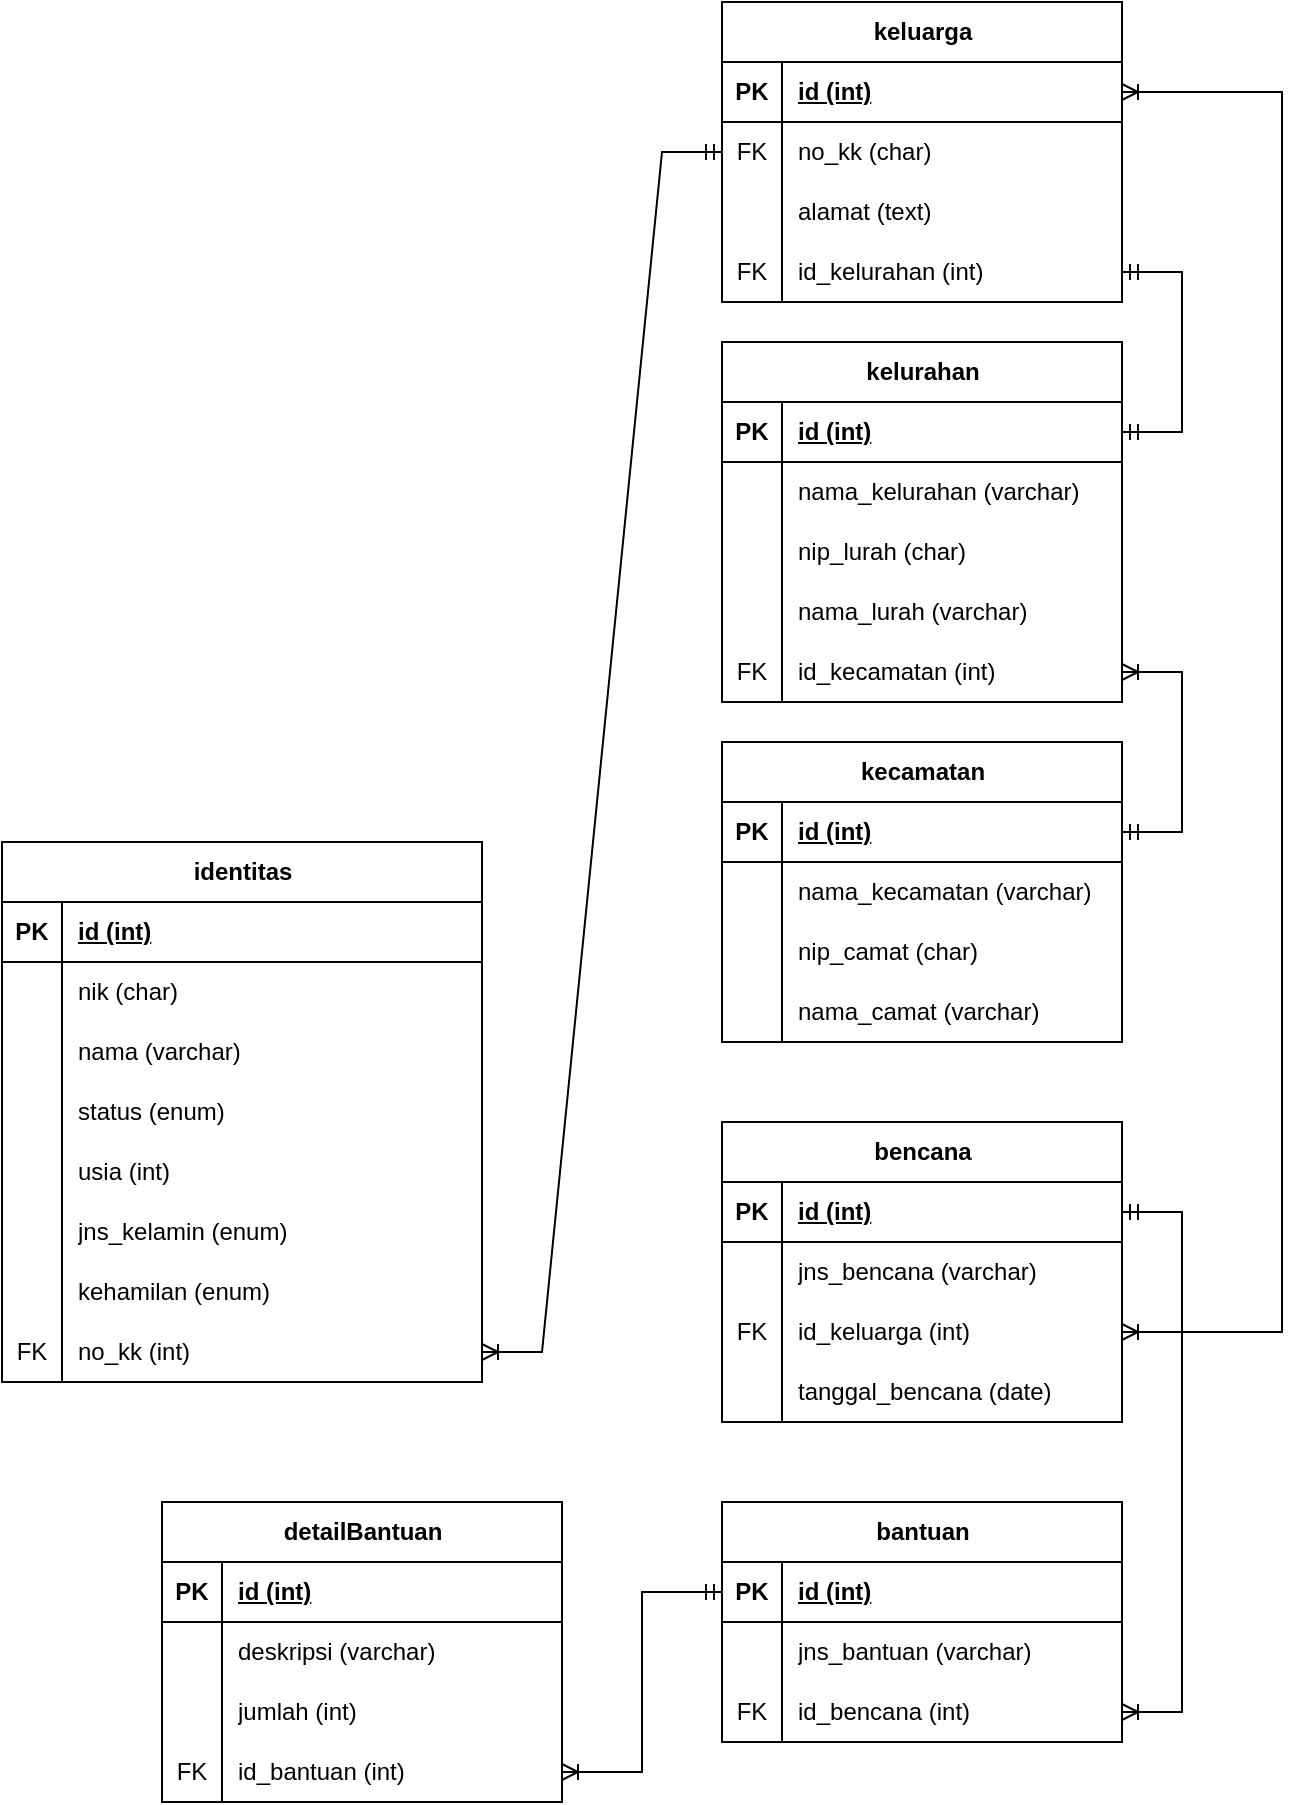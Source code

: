 <mxfile version="23.1.5" type="device">
  <diagram name="Page-1" id="0JX7jvQjMmCr-EEUjxyT">
    <mxGraphModel dx="1362" dy="605" grid="1" gridSize="10" guides="1" tooltips="1" connect="1" arrows="1" fold="1" page="1" pageScale="1" pageWidth="827" pageHeight="1169" math="0" shadow="0">
      <root>
        <mxCell id="0" />
        <mxCell id="1" parent="0" />
        <mxCell id="TNvGXSv6NNa721LzlKSS-1" value="identitas" style="shape=table;startSize=30;container=1;collapsible=1;childLayout=tableLayout;fixedRows=1;rowLines=0;fontStyle=1;align=center;resizeLast=1;html=1;" parent="1" vertex="1">
          <mxGeometry x="-90" y="600" width="240" height="270" as="geometry">
            <mxRectangle x="-170" y="280" width="70" height="30" as="alternateBounds" />
          </mxGeometry>
        </mxCell>
        <mxCell id="TNvGXSv6NNa721LzlKSS-2" value="" style="shape=tableRow;horizontal=0;startSize=0;swimlaneHead=0;swimlaneBody=0;fillColor=none;collapsible=0;dropTarget=0;points=[[0,0.5],[1,0.5]];portConstraint=eastwest;top=0;left=0;right=0;bottom=1;" parent="TNvGXSv6NNa721LzlKSS-1" vertex="1">
          <mxGeometry y="30" width="240" height="30" as="geometry" />
        </mxCell>
        <mxCell id="TNvGXSv6NNa721LzlKSS-3" value="PK" style="shape=partialRectangle;connectable=0;fillColor=none;top=0;left=0;bottom=0;right=0;fontStyle=1;overflow=hidden;whiteSpace=wrap;html=1;" parent="TNvGXSv6NNa721LzlKSS-2" vertex="1">
          <mxGeometry width="30" height="30" as="geometry">
            <mxRectangle width="30" height="30" as="alternateBounds" />
          </mxGeometry>
        </mxCell>
        <mxCell id="TNvGXSv6NNa721LzlKSS-4" value="id (int)" style="shape=partialRectangle;connectable=0;fillColor=none;top=0;left=0;bottom=0;right=0;align=left;spacingLeft=6;fontStyle=5;overflow=hidden;whiteSpace=wrap;html=1;" parent="TNvGXSv6NNa721LzlKSS-2" vertex="1">
          <mxGeometry x="30" width="210" height="30" as="geometry">
            <mxRectangle width="210" height="30" as="alternateBounds" />
          </mxGeometry>
        </mxCell>
        <mxCell id="TNvGXSv6NNa721LzlKSS-5" value="" style="shape=tableRow;horizontal=0;startSize=0;swimlaneHead=0;swimlaneBody=0;fillColor=none;collapsible=0;dropTarget=0;points=[[0,0.5],[1,0.5]];portConstraint=eastwest;top=0;left=0;right=0;bottom=0;" parent="TNvGXSv6NNa721LzlKSS-1" vertex="1">
          <mxGeometry y="60" width="240" height="30" as="geometry" />
        </mxCell>
        <mxCell id="TNvGXSv6NNa721LzlKSS-6" value="" style="shape=partialRectangle;connectable=0;fillColor=none;top=0;left=0;bottom=0;right=0;editable=1;overflow=hidden;whiteSpace=wrap;html=1;" parent="TNvGXSv6NNa721LzlKSS-5" vertex="1">
          <mxGeometry width="30" height="30" as="geometry">
            <mxRectangle width="30" height="30" as="alternateBounds" />
          </mxGeometry>
        </mxCell>
        <mxCell id="TNvGXSv6NNa721LzlKSS-7" value="nik (char)" style="shape=partialRectangle;connectable=0;fillColor=none;top=0;left=0;bottom=0;right=0;align=left;spacingLeft=6;overflow=hidden;whiteSpace=wrap;html=1;" parent="TNvGXSv6NNa721LzlKSS-5" vertex="1">
          <mxGeometry x="30" width="210" height="30" as="geometry">
            <mxRectangle width="210" height="30" as="alternateBounds" />
          </mxGeometry>
        </mxCell>
        <mxCell id="9KtTSH5y7Sm4Y-5gmWEe-1" value="" style="shape=tableRow;horizontal=0;startSize=0;swimlaneHead=0;swimlaneBody=0;fillColor=none;collapsible=0;dropTarget=0;points=[[0,0.5],[1,0.5]];portConstraint=eastwest;top=0;left=0;right=0;bottom=0;" parent="TNvGXSv6NNa721LzlKSS-1" vertex="1">
          <mxGeometry y="90" width="240" height="30" as="geometry" />
        </mxCell>
        <mxCell id="9KtTSH5y7Sm4Y-5gmWEe-2" value="" style="shape=partialRectangle;connectable=0;fillColor=none;top=0;left=0;bottom=0;right=0;editable=1;overflow=hidden;whiteSpace=wrap;html=1;" parent="9KtTSH5y7Sm4Y-5gmWEe-1" vertex="1">
          <mxGeometry width="30" height="30" as="geometry">
            <mxRectangle width="30" height="30" as="alternateBounds" />
          </mxGeometry>
        </mxCell>
        <mxCell id="9KtTSH5y7Sm4Y-5gmWEe-3" value="nama (varchar)" style="shape=partialRectangle;connectable=0;fillColor=none;top=0;left=0;bottom=0;right=0;align=left;spacingLeft=6;overflow=hidden;whiteSpace=wrap;html=1;" parent="9KtTSH5y7Sm4Y-5gmWEe-1" vertex="1">
          <mxGeometry x="30" width="210" height="30" as="geometry">
            <mxRectangle width="210" height="30" as="alternateBounds" />
          </mxGeometry>
        </mxCell>
        <mxCell id="TNvGXSv6NNa721LzlKSS-8" value="" style="shape=tableRow;horizontal=0;startSize=0;swimlaneHead=0;swimlaneBody=0;fillColor=none;collapsible=0;dropTarget=0;points=[[0,0.5],[1,0.5]];portConstraint=eastwest;top=0;left=0;right=0;bottom=0;" parent="TNvGXSv6NNa721LzlKSS-1" vertex="1">
          <mxGeometry y="120" width="240" height="30" as="geometry" />
        </mxCell>
        <mxCell id="TNvGXSv6NNa721LzlKSS-9" value="" style="shape=partialRectangle;connectable=0;fillColor=none;top=0;left=0;bottom=0;right=0;editable=1;overflow=hidden;whiteSpace=wrap;html=1;" parent="TNvGXSv6NNa721LzlKSS-8" vertex="1">
          <mxGeometry width="30" height="30" as="geometry">
            <mxRectangle width="30" height="30" as="alternateBounds" />
          </mxGeometry>
        </mxCell>
        <mxCell id="TNvGXSv6NNa721LzlKSS-10" value="status (enum)" style="shape=partialRectangle;connectable=0;fillColor=none;top=0;left=0;bottom=0;right=0;align=left;spacingLeft=6;overflow=hidden;whiteSpace=wrap;html=1;" parent="TNvGXSv6NNa721LzlKSS-8" vertex="1">
          <mxGeometry x="30" width="210" height="30" as="geometry">
            <mxRectangle width="210" height="30" as="alternateBounds" />
          </mxGeometry>
        </mxCell>
        <mxCell id="TNvGXSv6NNa721LzlKSS-11" value="" style="shape=tableRow;horizontal=0;startSize=0;swimlaneHead=0;swimlaneBody=0;fillColor=none;collapsible=0;dropTarget=0;points=[[0,0.5],[1,0.5]];portConstraint=eastwest;top=0;left=0;right=0;bottom=0;" parent="TNvGXSv6NNa721LzlKSS-1" vertex="1">
          <mxGeometry y="150" width="240" height="30" as="geometry" />
        </mxCell>
        <mxCell id="TNvGXSv6NNa721LzlKSS-12" value="" style="shape=partialRectangle;connectable=0;fillColor=none;top=0;left=0;bottom=0;right=0;editable=1;overflow=hidden;whiteSpace=wrap;html=1;" parent="TNvGXSv6NNa721LzlKSS-11" vertex="1">
          <mxGeometry width="30" height="30" as="geometry">
            <mxRectangle width="30" height="30" as="alternateBounds" />
          </mxGeometry>
        </mxCell>
        <mxCell id="TNvGXSv6NNa721LzlKSS-13" value="usia (int)" style="shape=partialRectangle;connectable=0;fillColor=none;top=0;left=0;bottom=0;right=0;align=left;spacingLeft=6;overflow=hidden;whiteSpace=wrap;html=1;" parent="TNvGXSv6NNa721LzlKSS-11" vertex="1">
          <mxGeometry x="30" width="210" height="30" as="geometry">
            <mxRectangle width="210" height="30" as="alternateBounds" />
          </mxGeometry>
        </mxCell>
        <mxCell id="TNvGXSv6NNa721LzlKSS-18" value="" style="shape=tableRow;horizontal=0;startSize=0;swimlaneHead=0;swimlaneBody=0;fillColor=none;collapsible=0;dropTarget=0;points=[[0,0.5],[1,0.5]];portConstraint=eastwest;top=0;left=0;right=0;bottom=0;" parent="TNvGXSv6NNa721LzlKSS-1" vertex="1">
          <mxGeometry y="180" width="240" height="30" as="geometry" />
        </mxCell>
        <mxCell id="TNvGXSv6NNa721LzlKSS-19" value="" style="shape=partialRectangle;connectable=0;fillColor=none;top=0;left=0;bottom=0;right=0;editable=1;overflow=hidden;whiteSpace=wrap;html=1;" parent="TNvGXSv6NNa721LzlKSS-18" vertex="1">
          <mxGeometry width="30" height="30" as="geometry">
            <mxRectangle width="30" height="30" as="alternateBounds" />
          </mxGeometry>
        </mxCell>
        <mxCell id="TNvGXSv6NNa721LzlKSS-20" value="jns_kelamin (enum)" style="shape=partialRectangle;connectable=0;fillColor=none;top=0;left=0;bottom=0;right=0;align=left;spacingLeft=6;overflow=hidden;whiteSpace=wrap;html=1;" parent="TNvGXSv6NNa721LzlKSS-18" vertex="1">
          <mxGeometry x="30" width="210" height="30" as="geometry">
            <mxRectangle width="210" height="30" as="alternateBounds" />
          </mxGeometry>
        </mxCell>
        <mxCell id="TNvGXSv6NNa721LzlKSS-15" value="" style="shape=tableRow;horizontal=0;startSize=0;swimlaneHead=0;swimlaneBody=0;fillColor=none;collapsible=0;dropTarget=0;points=[[0,0.5],[1,0.5]];portConstraint=eastwest;top=0;left=0;right=0;bottom=0;" parent="TNvGXSv6NNa721LzlKSS-1" vertex="1">
          <mxGeometry y="210" width="240" height="30" as="geometry" />
        </mxCell>
        <mxCell id="TNvGXSv6NNa721LzlKSS-16" value="" style="shape=partialRectangle;connectable=0;fillColor=none;top=0;left=0;bottom=0;right=0;editable=1;overflow=hidden;whiteSpace=wrap;html=1;" parent="TNvGXSv6NNa721LzlKSS-15" vertex="1">
          <mxGeometry width="30" height="30" as="geometry">
            <mxRectangle width="30" height="30" as="alternateBounds" />
          </mxGeometry>
        </mxCell>
        <mxCell id="TNvGXSv6NNa721LzlKSS-17" value="kehamilan (enum)" style="shape=partialRectangle;connectable=0;fillColor=none;top=0;left=0;bottom=0;right=0;align=left;spacingLeft=6;overflow=hidden;whiteSpace=wrap;html=1;" parent="TNvGXSv6NNa721LzlKSS-15" vertex="1">
          <mxGeometry x="30" width="210" height="30" as="geometry">
            <mxRectangle width="210" height="30" as="alternateBounds" />
          </mxGeometry>
        </mxCell>
        <mxCell id="TNvGXSv6NNa721LzlKSS-63" value="" style="shape=tableRow;horizontal=0;startSize=0;swimlaneHead=0;swimlaneBody=0;fillColor=none;collapsible=0;dropTarget=0;points=[[0,0.5],[1,0.5]];portConstraint=eastwest;top=0;left=0;right=0;bottom=0;" parent="TNvGXSv6NNa721LzlKSS-1" vertex="1">
          <mxGeometry y="240" width="240" height="30" as="geometry" />
        </mxCell>
        <mxCell id="TNvGXSv6NNa721LzlKSS-64" value="FK" style="shape=partialRectangle;connectable=0;fillColor=none;top=0;left=0;bottom=0;right=0;editable=1;overflow=hidden;whiteSpace=wrap;html=1;" parent="TNvGXSv6NNa721LzlKSS-63" vertex="1">
          <mxGeometry width="30" height="30" as="geometry">
            <mxRectangle width="30" height="30" as="alternateBounds" />
          </mxGeometry>
        </mxCell>
        <mxCell id="TNvGXSv6NNa721LzlKSS-65" value="no_kk (int)" style="shape=partialRectangle;connectable=0;fillColor=none;top=0;left=0;bottom=0;right=0;align=left;spacingLeft=6;overflow=hidden;whiteSpace=wrap;html=1;" parent="TNvGXSv6NNa721LzlKSS-63" vertex="1">
          <mxGeometry x="30" width="210" height="30" as="geometry">
            <mxRectangle width="210" height="30" as="alternateBounds" />
          </mxGeometry>
        </mxCell>
        <mxCell id="TNvGXSv6NNa721LzlKSS-72" value="kelurahan" style="shape=table;startSize=30;container=1;collapsible=1;childLayout=tableLayout;fixedRows=1;rowLines=0;fontStyle=1;align=center;resizeLast=1;html=1;" parent="1" vertex="1">
          <mxGeometry x="270" y="350" width="200" height="180" as="geometry">
            <mxRectangle x="140" y="100" width="70" height="30" as="alternateBounds" />
          </mxGeometry>
        </mxCell>
        <mxCell id="TNvGXSv6NNa721LzlKSS-73" value="" style="shape=tableRow;horizontal=0;startSize=0;swimlaneHead=0;swimlaneBody=0;fillColor=none;collapsible=0;dropTarget=0;points=[[0,0.5],[1,0.5]];portConstraint=eastwest;top=0;left=0;right=0;bottom=1;" parent="TNvGXSv6NNa721LzlKSS-72" vertex="1">
          <mxGeometry y="30" width="200" height="30" as="geometry" />
        </mxCell>
        <mxCell id="TNvGXSv6NNa721LzlKSS-74" value="PK" style="shape=partialRectangle;connectable=0;fillColor=none;top=0;left=0;bottom=0;right=0;fontStyle=1;overflow=hidden;whiteSpace=wrap;html=1;" parent="TNvGXSv6NNa721LzlKSS-73" vertex="1">
          <mxGeometry width="30" height="30" as="geometry">
            <mxRectangle width="30" height="30" as="alternateBounds" />
          </mxGeometry>
        </mxCell>
        <mxCell id="TNvGXSv6NNa721LzlKSS-75" value="id&amp;nbsp;(int)" style="shape=partialRectangle;connectable=0;fillColor=none;top=0;left=0;bottom=0;right=0;align=left;spacingLeft=6;fontStyle=5;overflow=hidden;whiteSpace=wrap;html=1;" parent="TNvGXSv6NNa721LzlKSS-73" vertex="1">
          <mxGeometry x="30" width="170" height="30" as="geometry">
            <mxRectangle width="170" height="30" as="alternateBounds" />
          </mxGeometry>
        </mxCell>
        <mxCell id="TNvGXSv6NNa721LzlKSS-76" value="" style="shape=tableRow;horizontal=0;startSize=0;swimlaneHead=0;swimlaneBody=0;fillColor=none;collapsible=0;dropTarget=0;points=[[0,0.5],[1,0.5]];portConstraint=eastwest;top=0;left=0;right=0;bottom=0;" parent="TNvGXSv6NNa721LzlKSS-72" vertex="1">
          <mxGeometry y="60" width="200" height="30" as="geometry" />
        </mxCell>
        <mxCell id="TNvGXSv6NNa721LzlKSS-77" value="" style="shape=partialRectangle;connectable=0;fillColor=none;top=0;left=0;bottom=0;right=0;editable=1;overflow=hidden;whiteSpace=wrap;html=1;" parent="TNvGXSv6NNa721LzlKSS-76" vertex="1">
          <mxGeometry width="30" height="30" as="geometry">
            <mxRectangle width="30" height="30" as="alternateBounds" />
          </mxGeometry>
        </mxCell>
        <mxCell id="TNvGXSv6NNa721LzlKSS-78" value="nama_kelurahan (varchar)" style="shape=partialRectangle;connectable=0;fillColor=none;top=0;left=0;bottom=0;right=0;align=left;spacingLeft=6;overflow=hidden;whiteSpace=wrap;html=1;" parent="TNvGXSv6NNa721LzlKSS-76" vertex="1">
          <mxGeometry x="30" width="170" height="30" as="geometry">
            <mxRectangle width="170" height="30" as="alternateBounds" />
          </mxGeometry>
        </mxCell>
        <mxCell id="TNvGXSv6NNa721LzlKSS-79" value="" style="shape=tableRow;horizontal=0;startSize=0;swimlaneHead=0;swimlaneBody=0;fillColor=none;collapsible=0;dropTarget=0;points=[[0,0.5],[1,0.5]];portConstraint=eastwest;top=0;left=0;right=0;bottom=0;" parent="TNvGXSv6NNa721LzlKSS-72" vertex="1">
          <mxGeometry y="90" width="200" height="30" as="geometry" />
        </mxCell>
        <mxCell id="TNvGXSv6NNa721LzlKSS-80" value="" style="shape=partialRectangle;connectable=0;fillColor=none;top=0;left=0;bottom=0;right=0;editable=1;overflow=hidden;whiteSpace=wrap;html=1;" parent="TNvGXSv6NNa721LzlKSS-79" vertex="1">
          <mxGeometry width="30" height="30" as="geometry">
            <mxRectangle width="30" height="30" as="alternateBounds" />
          </mxGeometry>
        </mxCell>
        <mxCell id="TNvGXSv6NNa721LzlKSS-81" value="nip_lurah (char)" style="shape=partialRectangle;connectable=0;fillColor=none;top=0;left=0;bottom=0;right=0;align=left;spacingLeft=6;overflow=hidden;whiteSpace=wrap;html=1;" parent="TNvGXSv6NNa721LzlKSS-79" vertex="1">
          <mxGeometry x="30" width="170" height="30" as="geometry">
            <mxRectangle width="170" height="30" as="alternateBounds" />
          </mxGeometry>
        </mxCell>
        <mxCell id="TNvGXSv6NNa721LzlKSS-92" value="" style="shape=tableRow;horizontal=0;startSize=0;swimlaneHead=0;swimlaneBody=0;fillColor=none;collapsible=0;dropTarget=0;points=[[0,0.5],[1,0.5]];portConstraint=eastwest;top=0;left=0;right=0;bottom=0;" parent="TNvGXSv6NNa721LzlKSS-72" vertex="1">
          <mxGeometry y="120" width="200" height="30" as="geometry" />
        </mxCell>
        <mxCell id="TNvGXSv6NNa721LzlKSS-93" value="" style="shape=partialRectangle;connectable=0;fillColor=none;top=0;left=0;bottom=0;right=0;editable=1;overflow=hidden;whiteSpace=wrap;html=1;" parent="TNvGXSv6NNa721LzlKSS-92" vertex="1">
          <mxGeometry width="30" height="30" as="geometry">
            <mxRectangle width="30" height="30" as="alternateBounds" />
          </mxGeometry>
        </mxCell>
        <mxCell id="TNvGXSv6NNa721LzlKSS-94" value="nama_lurah&amp;nbsp;(varchar)" style="shape=partialRectangle;connectable=0;fillColor=none;top=0;left=0;bottom=0;right=0;align=left;spacingLeft=6;overflow=hidden;whiteSpace=wrap;html=1;" parent="TNvGXSv6NNa721LzlKSS-92" vertex="1">
          <mxGeometry x="30" width="170" height="30" as="geometry">
            <mxRectangle width="170" height="30" as="alternateBounds" />
          </mxGeometry>
        </mxCell>
        <mxCell id="TNvGXSv6NNa721LzlKSS-142" value="" style="shape=tableRow;horizontal=0;startSize=0;swimlaneHead=0;swimlaneBody=0;fillColor=none;collapsible=0;dropTarget=0;points=[[0,0.5],[1,0.5]];portConstraint=eastwest;top=0;left=0;right=0;bottom=0;" parent="TNvGXSv6NNa721LzlKSS-72" vertex="1">
          <mxGeometry y="150" width="200" height="30" as="geometry" />
        </mxCell>
        <mxCell id="TNvGXSv6NNa721LzlKSS-143" value="FK" style="shape=partialRectangle;connectable=0;fillColor=none;top=0;left=0;bottom=0;right=0;editable=1;overflow=hidden;whiteSpace=wrap;html=1;" parent="TNvGXSv6NNa721LzlKSS-142" vertex="1">
          <mxGeometry width="30" height="30" as="geometry">
            <mxRectangle width="30" height="30" as="alternateBounds" />
          </mxGeometry>
        </mxCell>
        <mxCell id="TNvGXSv6NNa721LzlKSS-144" value="id_kecamatan&amp;nbsp;(int)" style="shape=partialRectangle;connectable=0;fillColor=none;top=0;left=0;bottom=0;right=0;align=left;spacingLeft=6;overflow=hidden;whiteSpace=wrap;html=1;" parent="TNvGXSv6NNa721LzlKSS-142" vertex="1">
          <mxGeometry x="30" width="170" height="30" as="geometry">
            <mxRectangle width="170" height="30" as="alternateBounds" />
          </mxGeometry>
        </mxCell>
        <mxCell id="TNvGXSv6NNa721LzlKSS-96" value="kecamatan" style="shape=table;startSize=30;container=1;collapsible=1;childLayout=tableLayout;fixedRows=1;rowLines=0;fontStyle=1;align=center;resizeLast=1;html=1;" parent="1" vertex="1">
          <mxGeometry x="270" y="550" width="200" height="150" as="geometry">
            <mxRectangle x="140" y="100" width="70" height="30" as="alternateBounds" />
          </mxGeometry>
        </mxCell>
        <mxCell id="TNvGXSv6NNa721LzlKSS-97" value="" style="shape=tableRow;horizontal=0;startSize=0;swimlaneHead=0;swimlaneBody=0;fillColor=none;collapsible=0;dropTarget=0;points=[[0,0.5],[1,0.5]];portConstraint=eastwest;top=0;left=0;right=0;bottom=1;" parent="TNvGXSv6NNa721LzlKSS-96" vertex="1">
          <mxGeometry y="30" width="200" height="30" as="geometry" />
        </mxCell>
        <mxCell id="TNvGXSv6NNa721LzlKSS-98" value="PK" style="shape=partialRectangle;connectable=0;fillColor=none;top=0;left=0;bottom=0;right=0;fontStyle=1;overflow=hidden;whiteSpace=wrap;html=1;" parent="TNvGXSv6NNa721LzlKSS-97" vertex="1">
          <mxGeometry width="30" height="30" as="geometry">
            <mxRectangle width="30" height="30" as="alternateBounds" />
          </mxGeometry>
        </mxCell>
        <mxCell id="TNvGXSv6NNa721LzlKSS-99" value="id&amp;nbsp;(int)" style="shape=partialRectangle;connectable=0;fillColor=none;top=0;left=0;bottom=0;right=0;align=left;spacingLeft=6;fontStyle=5;overflow=hidden;whiteSpace=wrap;html=1;" parent="TNvGXSv6NNa721LzlKSS-97" vertex="1">
          <mxGeometry x="30" width="170" height="30" as="geometry">
            <mxRectangle width="170" height="30" as="alternateBounds" />
          </mxGeometry>
        </mxCell>
        <mxCell id="TNvGXSv6NNa721LzlKSS-100" value="" style="shape=tableRow;horizontal=0;startSize=0;swimlaneHead=0;swimlaneBody=0;fillColor=none;collapsible=0;dropTarget=0;points=[[0,0.5],[1,0.5]];portConstraint=eastwest;top=0;left=0;right=0;bottom=0;" parent="TNvGXSv6NNa721LzlKSS-96" vertex="1">
          <mxGeometry y="60" width="200" height="30" as="geometry" />
        </mxCell>
        <mxCell id="TNvGXSv6NNa721LzlKSS-101" value="" style="shape=partialRectangle;connectable=0;fillColor=none;top=0;left=0;bottom=0;right=0;editable=1;overflow=hidden;whiteSpace=wrap;html=1;" parent="TNvGXSv6NNa721LzlKSS-100" vertex="1">
          <mxGeometry width="30" height="30" as="geometry">
            <mxRectangle width="30" height="30" as="alternateBounds" />
          </mxGeometry>
        </mxCell>
        <mxCell id="TNvGXSv6NNa721LzlKSS-102" value="nama_kecamatan&amp;nbsp;(varchar)" style="shape=partialRectangle;connectable=0;fillColor=none;top=0;left=0;bottom=0;right=0;align=left;spacingLeft=6;overflow=hidden;whiteSpace=wrap;html=1;" parent="TNvGXSv6NNa721LzlKSS-100" vertex="1">
          <mxGeometry x="30" width="170" height="30" as="geometry">
            <mxRectangle width="170" height="30" as="alternateBounds" />
          </mxGeometry>
        </mxCell>
        <mxCell id="TNvGXSv6NNa721LzlKSS-103" value="" style="shape=tableRow;horizontal=0;startSize=0;swimlaneHead=0;swimlaneBody=0;fillColor=none;collapsible=0;dropTarget=0;points=[[0,0.5],[1,0.5]];portConstraint=eastwest;top=0;left=0;right=0;bottom=0;" parent="TNvGXSv6NNa721LzlKSS-96" vertex="1">
          <mxGeometry y="90" width="200" height="30" as="geometry" />
        </mxCell>
        <mxCell id="TNvGXSv6NNa721LzlKSS-104" value="" style="shape=partialRectangle;connectable=0;fillColor=none;top=0;left=0;bottom=0;right=0;editable=1;overflow=hidden;whiteSpace=wrap;html=1;" parent="TNvGXSv6NNa721LzlKSS-103" vertex="1">
          <mxGeometry width="30" height="30" as="geometry">
            <mxRectangle width="30" height="30" as="alternateBounds" />
          </mxGeometry>
        </mxCell>
        <mxCell id="TNvGXSv6NNa721LzlKSS-105" value="nip_camat&amp;nbsp;(char)" style="shape=partialRectangle;connectable=0;fillColor=none;top=0;left=0;bottom=0;right=0;align=left;spacingLeft=6;overflow=hidden;whiteSpace=wrap;html=1;" parent="TNvGXSv6NNa721LzlKSS-103" vertex="1">
          <mxGeometry x="30" width="170" height="30" as="geometry">
            <mxRectangle width="170" height="30" as="alternateBounds" />
          </mxGeometry>
        </mxCell>
        <mxCell id="TNvGXSv6NNa721LzlKSS-106" value="" style="shape=tableRow;horizontal=0;startSize=0;swimlaneHead=0;swimlaneBody=0;fillColor=none;collapsible=0;dropTarget=0;points=[[0,0.5],[1,0.5]];portConstraint=eastwest;top=0;left=0;right=0;bottom=0;" parent="TNvGXSv6NNa721LzlKSS-96" vertex="1">
          <mxGeometry y="120" width="200" height="30" as="geometry" />
        </mxCell>
        <mxCell id="TNvGXSv6NNa721LzlKSS-107" value="" style="shape=partialRectangle;connectable=0;fillColor=none;top=0;left=0;bottom=0;right=0;editable=1;overflow=hidden;whiteSpace=wrap;html=1;" parent="TNvGXSv6NNa721LzlKSS-106" vertex="1">
          <mxGeometry width="30" height="30" as="geometry">
            <mxRectangle width="30" height="30" as="alternateBounds" />
          </mxGeometry>
        </mxCell>
        <mxCell id="TNvGXSv6NNa721LzlKSS-108" value="nama_camat&amp;nbsp;(varchar)" style="shape=partialRectangle;connectable=0;fillColor=none;top=0;left=0;bottom=0;right=0;align=left;spacingLeft=6;overflow=hidden;whiteSpace=wrap;html=1;" parent="TNvGXSv6NNa721LzlKSS-106" vertex="1">
          <mxGeometry x="30" width="170" height="30" as="geometry">
            <mxRectangle width="170" height="30" as="alternateBounds" />
          </mxGeometry>
        </mxCell>
        <mxCell id="TNvGXSv6NNa721LzlKSS-109" value="bantuan" style="shape=table;startSize=30;container=1;collapsible=1;childLayout=tableLayout;fixedRows=1;rowLines=0;fontStyle=1;align=center;resizeLast=1;html=1;" parent="1" vertex="1">
          <mxGeometry x="270" y="930" width="200" height="120" as="geometry">
            <mxRectangle x="140" y="100" width="70" height="30" as="alternateBounds" />
          </mxGeometry>
        </mxCell>
        <mxCell id="TNvGXSv6NNa721LzlKSS-110" value="" style="shape=tableRow;horizontal=0;startSize=0;swimlaneHead=0;swimlaneBody=0;fillColor=none;collapsible=0;dropTarget=0;points=[[0,0.5],[1,0.5]];portConstraint=eastwest;top=0;left=0;right=0;bottom=1;" parent="TNvGXSv6NNa721LzlKSS-109" vertex="1">
          <mxGeometry y="30" width="200" height="30" as="geometry" />
        </mxCell>
        <mxCell id="TNvGXSv6NNa721LzlKSS-111" value="PK" style="shape=partialRectangle;connectable=0;fillColor=none;top=0;left=0;bottom=0;right=0;fontStyle=1;overflow=hidden;whiteSpace=wrap;html=1;" parent="TNvGXSv6NNa721LzlKSS-110" vertex="1">
          <mxGeometry width="30" height="30" as="geometry">
            <mxRectangle width="30" height="30" as="alternateBounds" />
          </mxGeometry>
        </mxCell>
        <mxCell id="TNvGXSv6NNa721LzlKSS-112" value="id&amp;nbsp;(int)" style="shape=partialRectangle;connectable=0;fillColor=none;top=0;left=0;bottom=0;right=0;align=left;spacingLeft=6;fontStyle=5;overflow=hidden;whiteSpace=wrap;html=1;" parent="TNvGXSv6NNa721LzlKSS-110" vertex="1">
          <mxGeometry x="30" width="170" height="30" as="geometry">
            <mxRectangle width="170" height="30" as="alternateBounds" />
          </mxGeometry>
        </mxCell>
        <mxCell id="TNvGXSv6NNa721LzlKSS-113" value="" style="shape=tableRow;horizontal=0;startSize=0;swimlaneHead=0;swimlaneBody=0;fillColor=none;collapsible=0;dropTarget=0;points=[[0,0.5],[1,0.5]];portConstraint=eastwest;top=0;left=0;right=0;bottom=0;" parent="TNvGXSv6NNa721LzlKSS-109" vertex="1">
          <mxGeometry y="60" width="200" height="30" as="geometry" />
        </mxCell>
        <mxCell id="TNvGXSv6NNa721LzlKSS-114" value="" style="shape=partialRectangle;connectable=0;fillColor=none;top=0;left=0;bottom=0;right=0;editable=1;overflow=hidden;whiteSpace=wrap;html=1;" parent="TNvGXSv6NNa721LzlKSS-113" vertex="1">
          <mxGeometry width="30" height="30" as="geometry">
            <mxRectangle width="30" height="30" as="alternateBounds" />
          </mxGeometry>
        </mxCell>
        <mxCell id="TNvGXSv6NNa721LzlKSS-115" value="jns_bantuan&amp;nbsp;(varchar)" style="shape=partialRectangle;connectable=0;fillColor=none;top=0;left=0;bottom=0;right=0;align=left;spacingLeft=6;overflow=hidden;whiteSpace=wrap;html=1;" parent="TNvGXSv6NNa721LzlKSS-113" vertex="1">
          <mxGeometry x="30" width="170" height="30" as="geometry">
            <mxRectangle width="170" height="30" as="alternateBounds" />
          </mxGeometry>
        </mxCell>
        <mxCell id="3ies4iJw6yxgmnnI7qEw-10" value="" style="shape=tableRow;horizontal=0;startSize=0;swimlaneHead=0;swimlaneBody=0;fillColor=none;collapsible=0;dropTarget=0;points=[[0,0.5],[1,0.5]];portConstraint=eastwest;top=0;left=0;right=0;bottom=0;" parent="TNvGXSv6NNa721LzlKSS-109" vertex="1">
          <mxGeometry y="90" width="200" height="30" as="geometry" />
        </mxCell>
        <mxCell id="3ies4iJw6yxgmnnI7qEw-11" value="FK" style="shape=partialRectangle;connectable=0;fillColor=none;top=0;left=0;bottom=0;right=0;editable=1;overflow=hidden;whiteSpace=wrap;html=1;" parent="3ies4iJw6yxgmnnI7qEw-10" vertex="1">
          <mxGeometry width="30" height="30" as="geometry">
            <mxRectangle width="30" height="30" as="alternateBounds" />
          </mxGeometry>
        </mxCell>
        <mxCell id="3ies4iJw6yxgmnnI7qEw-12" value="id_bencana&amp;nbsp;(int)" style="shape=partialRectangle;connectable=0;fillColor=none;top=0;left=0;bottom=0;right=0;align=left;spacingLeft=6;overflow=hidden;whiteSpace=wrap;html=1;" parent="3ies4iJw6yxgmnnI7qEw-10" vertex="1">
          <mxGeometry x="30" width="170" height="30" as="geometry">
            <mxRectangle width="170" height="30" as="alternateBounds" />
          </mxGeometry>
        </mxCell>
        <mxCell id="hTFHWpjRuQEgCD8Vhhp_-5" value="" style="edgeStyle=orthogonalEdgeStyle;fontSize=12;html=1;endArrow=ERmandOne;startArrow=ERmandOne;rounded=0;exitX=1;exitY=0.5;exitDx=0;exitDy=0;entryX=1;entryY=0.5;entryDx=0;entryDy=0;" parent="1" source="3ies4iJw6yxgmnnI7qEw-4" target="TNvGXSv6NNa721LzlKSS-73" edge="1">
          <mxGeometry width="100" height="100" relative="1" as="geometry">
            <mxPoint x="90" y="655" as="sourcePoint" />
            <mxPoint x="630" y="380" as="targetPoint" />
            <Array as="points">
              <mxPoint x="500" y="315" />
              <mxPoint x="500" y="395" />
            </Array>
          </mxGeometry>
        </mxCell>
        <mxCell id="hTFHWpjRuQEgCD8Vhhp_-8" value="" style="edgeStyle=orthogonalEdgeStyle;fontSize=12;html=1;endArrow=ERoneToMany;startArrow=ERmandOne;rounded=0;exitX=1;exitY=0.5;exitDx=0;exitDy=0;entryX=1;entryY=0.5;entryDx=0;entryDy=0;endFill=0;" parent="1" source="TNvGXSv6NNa721LzlKSS-97" target="TNvGXSv6NNa721LzlKSS-142" edge="1">
          <mxGeometry width="100" height="100" relative="1" as="geometry">
            <mxPoint x="120" y="635" as="sourcePoint" />
            <mxPoint x="285" y="872" as="targetPoint" />
            <Array as="points">
              <mxPoint x="500" y="595" />
              <mxPoint x="500" y="515" />
            </Array>
          </mxGeometry>
        </mxCell>
        <mxCell id="m3n8xfc2kpak2XRqpWuj-1" value="keluarga" style="shape=table;startSize=30;container=1;collapsible=1;childLayout=tableLayout;fixedRows=1;rowLines=0;fontStyle=1;align=center;resizeLast=1;html=1;" parent="1" vertex="1">
          <mxGeometry x="270" y="180" width="200" height="150" as="geometry">
            <mxRectangle x="140" y="100" width="70" height="30" as="alternateBounds" />
          </mxGeometry>
        </mxCell>
        <mxCell id="m3n8xfc2kpak2XRqpWuj-2" value="" style="shape=tableRow;horizontal=0;startSize=0;swimlaneHead=0;swimlaneBody=0;fillColor=none;collapsible=0;dropTarget=0;points=[[0,0.5],[1,0.5]];portConstraint=eastwest;top=0;left=0;right=0;bottom=1;" parent="m3n8xfc2kpak2XRqpWuj-1" vertex="1">
          <mxGeometry y="30" width="200" height="30" as="geometry" />
        </mxCell>
        <mxCell id="m3n8xfc2kpak2XRqpWuj-3" value="PK" style="shape=partialRectangle;connectable=0;fillColor=none;top=0;left=0;bottom=0;right=0;fontStyle=1;overflow=hidden;whiteSpace=wrap;html=1;" parent="m3n8xfc2kpak2XRqpWuj-2" vertex="1">
          <mxGeometry width="30" height="30" as="geometry">
            <mxRectangle width="30" height="30" as="alternateBounds" />
          </mxGeometry>
        </mxCell>
        <mxCell id="m3n8xfc2kpak2XRqpWuj-4" value="id (int)" style="shape=partialRectangle;connectable=0;fillColor=none;top=0;left=0;bottom=0;right=0;align=left;spacingLeft=6;fontStyle=5;overflow=hidden;whiteSpace=wrap;html=1;" parent="m3n8xfc2kpak2XRqpWuj-2" vertex="1">
          <mxGeometry x="30" width="170" height="30" as="geometry">
            <mxRectangle width="170" height="30" as="alternateBounds" />
          </mxGeometry>
        </mxCell>
        <mxCell id="9KtTSH5y7Sm4Y-5gmWEe-4" value="" style="shape=tableRow;horizontal=0;startSize=0;swimlaneHead=0;swimlaneBody=0;fillColor=none;collapsible=0;dropTarget=0;points=[[0,0.5],[1,0.5]];portConstraint=eastwest;top=0;left=0;right=0;bottom=0;" parent="m3n8xfc2kpak2XRqpWuj-1" vertex="1">
          <mxGeometry y="60" width="200" height="30" as="geometry" />
        </mxCell>
        <mxCell id="9KtTSH5y7Sm4Y-5gmWEe-5" value="FK" style="shape=partialRectangle;connectable=0;fillColor=none;top=0;left=0;bottom=0;right=0;editable=1;overflow=hidden;whiteSpace=wrap;html=1;" parent="9KtTSH5y7Sm4Y-5gmWEe-4" vertex="1">
          <mxGeometry width="30" height="30" as="geometry">
            <mxRectangle width="30" height="30" as="alternateBounds" />
          </mxGeometry>
        </mxCell>
        <mxCell id="9KtTSH5y7Sm4Y-5gmWEe-6" value="no_kk (char)" style="shape=partialRectangle;connectable=0;fillColor=none;top=0;left=0;bottom=0;right=0;align=left;spacingLeft=6;overflow=hidden;whiteSpace=wrap;html=1;" parent="9KtTSH5y7Sm4Y-5gmWEe-4" vertex="1">
          <mxGeometry x="30" width="170" height="30" as="geometry">
            <mxRectangle width="170" height="30" as="alternateBounds" />
          </mxGeometry>
        </mxCell>
        <mxCell id="3ies4iJw6yxgmnnI7qEw-1" value="" style="shape=tableRow;horizontal=0;startSize=0;swimlaneHead=0;swimlaneBody=0;fillColor=none;collapsible=0;dropTarget=0;points=[[0,0.5],[1,0.5]];portConstraint=eastwest;top=0;left=0;right=0;bottom=0;" parent="m3n8xfc2kpak2XRqpWuj-1" vertex="1">
          <mxGeometry y="90" width="200" height="30" as="geometry" />
        </mxCell>
        <mxCell id="3ies4iJw6yxgmnnI7qEw-2" value="" style="shape=partialRectangle;connectable=0;fillColor=none;top=0;left=0;bottom=0;right=0;editable=1;overflow=hidden;whiteSpace=wrap;html=1;" parent="3ies4iJw6yxgmnnI7qEw-1" vertex="1">
          <mxGeometry width="30" height="30" as="geometry">
            <mxRectangle width="30" height="30" as="alternateBounds" />
          </mxGeometry>
        </mxCell>
        <mxCell id="3ies4iJw6yxgmnnI7qEw-3" value="alamat (text)" style="shape=partialRectangle;connectable=0;fillColor=none;top=0;left=0;bottom=0;right=0;align=left;spacingLeft=6;overflow=hidden;whiteSpace=wrap;html=1;" parent="3ies4iJw6yxgmnnI7qEw-1" vertex="1">
          <mxGeometry x="30" width="170" height="30" as="geometry">
            <mxRectangle width="170" height="30" as="alternateBounds" />
          </mxGeometry>
        </mxCell>
        <mxCell id="3ies4iJw6yxgmnnI7qEw-4" value="" style="shape=tableRow;horizontal=0;startSize=0;swimlaneHead=0;swimlaneBody=0;fillColor=none;collapsible=0;dropTarget=0;points=[[0,0.5],[1,0.5]];portConstraint=eastwest;top=0;left=0;right=0;bottom=0;" parent="m3n8xfc2kpak2XRqpWuj-1" vertex="1">
          <mxGeometry y="120" width="200" height="30" as="geometry" />
        </mxCell>
        <mxCell id="3ies4iJw6yxgmnnI7qEw-5" value="FK" style="shape=partialRectangle;connectable=0;fillColor=none;top=0;left=0;bottom=0;right=0;editable=1;overflow=hidden;whiteSpace=wrap;html=1;" parent="3ies4iJw6yxgmnnI7qEw-4" vertex="1">
          <mxGeometry width="30" height="30" as="geometry">
            <mxRectangle width="30" height="30" as="alternateBounds" />
          </mxGeometry>
        </mxCell>
        <mxCell id="3ies4iJw6yxgmnnI7qEw-6" value="id_kelurahan&amp;nbsp;(int)" style="shape=partialRectangle;connectable=0;fillColor=none;top=0;left=0;bottom=0;right=0;align=left;spacingLeft=6;overflow=hidden;whiteSpace=wrap;html=1;" parent="3ies4iJw6yxgmnnI7qEw-4" vertex="1">
          <mxGeometry x="30" width="170" height="30" as="geometry">
            <mxRectangle width="170" height="30" as="alternateBounds" />
          </mxGeometry>
        </mxCell>
        <mxCell id="m3n8xfc2kpak2XRqpWuj-11" value="" style="edgeStyle=entityRelationEdgeStyle;fontSize=12;html=1;endArrow=ERoneToMany;startArrow=ERmandOne;rounded=0;exitX=0;exitY=0.5;exitDx=0;exitDy=0;entryX=1;entryY=0.5;entryDx=0;entryDy=0;endFill=0;startFill=0;" parent="1" source="9KtTSH5y7Sm4Y-5gmWEe-4" target="TNvGXSv6NNa721LzlKSS-63" edge="1">
          <mxGeometry width="100" height="100" relative="1" as="geometry">
            <mxPoint x="-240" y="610" as="sourcePoint" />
            <mxPoint x="-70" y="540" as="targetPoint" />
          </mxGeometry>
        </mxCell>
        <mxCell id="m3n8xfc2kpak2XRqpWuj-13" value="bencana" style="shape=table;startSize=30;container=1;collapsible=1;childLayout=tableLayout;fixedRows=1;rowLines=0;fontStyle=1;align=center;resizeLast=1;html=1;" parent="1" vertex="1">
          <mxGeometry x="270" y="740" width="200" height="150" as="geometry">
            <mxRectangle x="140" y="100" width="70" height="30" as="alternateBounds" />
          </mxGeometry>
        </mxCell>
        <mxCell id="m3n8xfc2kpak2XRqpWuj-14" value="" style="shape=tableRow;horizontal=0;startSize=0;swimlaneHead=0;swimlaneBody=0;fillColor=none;collapsible=0;dropTarget=0;points=[[0,0.5],[1,0.5]];portConstraint=eastwest;top=0;left=0;right=0;bottom=1;" parent="m3n8xfc2kpak2XRqpWuj-13" vertex="1">
          <mxGeometry y="30" width="200" height="30" as="geometry" />
        </mxCell>
        <mxCell id="m3n8xfc2kpak2XRqpWuj-15" value="PK" style="shape=partialRectangle;connectable=0;fillColor=none;top=0;left=0;bottom=0;right=0;fontStyle=1;overflow=hidden;whiteSpace=wrap;html=1;" parent="m3n8xfc2kpak2XRqpWuj-14" vertex="1">
          <mxGeometry width="30" height="30" as="geometry">
            <mxRectangle width="30" height="30" as="alternateBounds" />
          </mxGeometry>
        </mxCell>
        <mxCell id="m3n8xfc2kpak2XRqpWuj-16" value="id&amp;nbsp;(int)" style="shape=partialRectangle;connectable=0;fillColor=none;top=0;left=0;bottom=0;right=0;align=left;spacingLeft=6;fontStyle=5;overflow=hidden;whiteSpace=wrap;html=1;" parent="m3n8xfc2kpak2XRqpWuj-14" vertex="1">
          <mxGeometry x="30" width="170" height="30" as="geometry">
            <mxRectangle width="170" height="30" as="alternateBounds" />
          </mxGeometry>
        </mxCell>
        <mxCell id="m3n8xfc2kpak2XRqpWuj-17" value="" style="shape=tableRow;horizontal=0;startSize=0;swimlaneHead=0;swimlaneBody=0;fillColor=none;collapsible=0;dropTarget=0;points=[[0,0.5],[1,0.5]];portConstraint=eastwest;top=0;left=0;right=0;bottom=0;" parent="m3n8xfc2kpak2XRqpWuj-13" vertex="1">
          <mxGeometry y="60" width="200" height="30" as="geometry" />
        </mxCell>
        <mxCell id="m3n8xfc2kpak2XRqpWuj-18" value="" style="shape=partialRectangle;connectable=0;fillColor=none;top=0;left=0;bottom=0;right=0;editable=1;overflow=hidden;whiteSpace=wrap;html=1;" parent="m3n8xfc2kpak2XRqpWuj-17" vertex="1">
          <mxGeometry width="30" height="30" as="geometry">
            <mxRectangle width="30" height="30" as="alternateBounds" />
          </mxGeometry>
        </mxCell>
        <mxCell id="m3n8xfc2kpak2XRqpWuj-19" value="jns_bencana&amp;nbsp;(varchar)" style="shape=partialRectangle;connectable=0;fillColor=none;top=0;left=0;bottom=0;right=0;align=left;spacingLeft=6;overflow=hidden;whiteSpace=wrap;html=1;" parent="m3n8xfc2kpak2XRqpWuj-17" vertex="1">
          <mxGeometry x="30" width="170" height="30" as="geometry">
            <mxRectangle width="170" height="30" as="alternateBounds" />
          </mxGeometry>
        </mxCell>
        <mxCell id="a5QmPVQEfxBZgQiKzFZ_-4" value="" style="shape=tableRow;horizontal=0;startSize=0;swimlaneHead=0;swimlaneBody=0;fillColor=none;collapsible=0;dropTarget=0;points=[[0,0.5],[1,0.5]];portConstraint=eastwest;top=0;left=0;right=0;bottom=0;" parent="m3n8xfc2kpak2XRqpWuj-13" vertex="1">
          <mxGeometry y="90" width="200" height="30" as="geometry" />
        </mxCell>
        <mxCell id="a5QmPVQEfxBZgQiKzFZ_-5" value="FK" style="shape=partialRectangle;connectable=0;fillColor=none;top=0;left=0;bottom=0;right=0;editable=1;overflow=hidden;whiteSpace=wrap;html=1;" parent="a5QmPVQEfxBZgQiKzFZ_-4" vertex="1">
          <mxGeometry width="30" height="30" as="geometry">
            <mxRectangle width="30" height="30" as="alternateBounds" />
          </mxGeometry>
        </mxCell>
        <mxCell id="a5QmPVQEfxBZgQiKzFZ_-6" value="id_keluarga (int)" style="shape=partialRectangle;connectable=0;fillColor=none;top=0;left=0;bottom=0;right=0;align=left;spacingLeft=6;overflow=hidden;whiteSpace=wrap;html=1;" parent="a5QmPVQEfxBZgQiKzFZ_-4" vertex="1">
          <mxGeometry x="30" width="170" height="30" as="geometry">
            <mxRectangle width="170" height="30" as="alternateBounds" />
          </mxGeometry>
        </mxCell>
        <mxCell id="3ies4iJw6yxgmnnI7qEw-7" value="" style="shape=tableRow;horizontal=0;startSize=0;swimlaneHead=0;swimlaneBody=0;fillColor=none;collapsible=0;dropTarget=0;points=[[0,0.5],[1,0.5]];portConstraint=eastwest;top=0;left=0;right=0;bottom=0;" parent="m3n8xfc2kpak2XRqpWuj-13" vertex="1">
          <mxGeometry y="120" width="200" height="30" as="geometry" />
        </mxCell>
        <mxCell id="3ies4iJw6yxgmnnI7qEw-8" value="" style="shape=partialRectangle;connectable=0;fillColor=none;top=0;left=0;bottom=0;right=0;editable=1;overflow=hidden;whiteSpace=wrap;html=1;" parent="3ies4iJw6yxgmnnI7qEw-7" vertex="1">
          <mxGeometry width="30" height="30" as="geometry">
            <mxRectangle width="30" height="30" as="alternateBounds" />
          </mxGeometry>
        </mxCell>
        <mxCell id="3ies4iJw6yxgmnnI7qEw-9" value="tanggal_bencana&amp;nbsp;(date)" style="shape=partialRectangle;connectable=0;fillColor=none;top=0;left=0;bottom=0;right=0;align=left;spacingLeft=6;overflow=hidden;whiteSpace=wrap;html=1;" parent="3ies4iJw6yxgmnnI7qEw-7" vertex="1">
          <mxGeometry x="30" width="170" height="30" as="geometry">
            <mxRectangle width="170" height="30" as="alternateBounds" />
          </mxGeometry>
        </mxCell>
        <mxCell id="3ies4iJw6yxgmnnI7qEw-14" value="" style="fontSize=12;html=1;endArrow=ERoneToMany;startArrow=ERmandOne;rounded=0;endFill=0;edgeStyle=orthogonalEdgeStyle;exitX=1;exitY=0.5;exitDx=0;exitDy=0;entryX=1;entryY=0.5;entryDx=0;entryDy=0;" parent="1" source="m3n8xfc2kpak2XRqpWuj-14" target="3ies4iJw6yxgmnnI7qEw-10" edge="1">
          <mxGeometry width="100" height="100" relative="1" as="geometry">
            <mxPoint x="510" y="770" as="sourcePoint" />
            <mxPoint x="490" y="1035" as="targetPoint" />
            <Array as="points">
              <mxPoint x="500" y="785" />
              <mxPoint x="500" y="1035" />
            </Array>
          </mxGeometry>
        </mxCell>
        <mxCell id="3ies4iJw6yxgmnnI7qEw-15" value="" style="fontSize=12;html=1;endArrow=ERoneToMany;startArrow=ERoneToMany;rounded=0;endFill=0;edgeStyle=orthogonalEdgeStyle;entryX=1;entryY=0.5;entryDx=0;entryDy=0;exitX=1;exitY=0.5;exitDx=0;exitDy=0;startFill=0;" parent="1" source="a5QmPVQEfxBZgQiKzFZ_-4" target="m3n8xfc2kpak2XRqpWuj-2" edge="1">
          <mxGeometry width="100" height="100" relative="1" as="geometry">
            <mxPoint x="470" y="1010" as="sourcePoint" />
            <mxPoint x="570" y="490" as="targetPoint" />
            <Array as="points">
              <mxPoint x="550" y="845" />
              <mxPoint x="550" y="225" />
            </Array>
          </mxGeometry>
        </mxCell>
        <mxCell id="f2xsSFsRGvZgSEsxXNe9-1" value="detailBantuan" style="shape=table;startSize=30;container=1;collapsible=1;childLayout=tableLayout;fixedRows=1;rowLines=0;fontStyle=1;align=center;resizeLast=1;html=1;" parent="1" vertex="1">
          <mxGeometry x="-10" y="930" width="200" height="150" as="geometry">
            <mxRectangle x="140" y="100" width="70" height="30" as="alternateBounds" />
          </mxGeometry>
        </mxCell>
        <mxCell id="f2xsSFsRGvZgSEsxXNe9-2" value="" style="shape=tableRow;horizontal=0;startSize=0;swimlaneHead=0;swimlaneBody=0;fillColor=none;collapsible=0;dropTarget=0;points=[[0,0.5],[1,0.5]];portConstraint=eastwest;top=0;left=0;right=0;bottom=1;" parent="f2xsSFsRGvZgSEsxXNe9-1" vertex="1">
          <mxGeometry y="30" width="200" height="30" as="geometry" />
        </mxCell>
        <mxCell id="f2xsSFsRGvZgSEsxXNe9-3" value="PK" style="shape=partialRectangle;connectable=0;fillColor=none;top=0;left=0;bottom=0;right=0;fontStyle=1;overflow=hidden;whiteSpace=wrap;html=1;" parent="f2xsSFsRGvZgSEsxXNe9-2" vertex="1">
          <mxGeometry width="30" height="30" as="geometry">
            <mxRectangle width="30" height="30" as="alternateBounds" />
          </mxGeometry>
        </mxCell>
        <mxCell id="f2xsSFsRGvZgSEsxXNe9-4" value="id&amp;nbsp;(int)" style="shape=partialRectangle;connectable=0;fillColor=none;top=0;left=0;bottom=0;right=0;align=left;spacingLeft=6;fontStyle=5;overflow=hidden;whiteSpace=wrap;html=1;" parent="f2xsSFsRGvZgSEsxXNe9-2" vertex="1">
          <mxGeometry x="30" width="170" height="30" as="geometry">
            <mxRectangle width="170" height="30" as="alternateBounds" />
          </mxGeometry>
        </mxCell>
        <mxCell id="f2xsSFsRGvZgSEsxXNe9-29" value="" style="shape=tableRow;horizontal=0;startSize=0;swimlaneHead=0;swimlaneBody=0;fillColor=none;collapsible=0;dropTarget=0;points=[[0,0.5],[1,0.5]];portConstraint=eastwest;top=0;left=0;right=0;bottom=0;" parent="f2xsSFsRGvZgSEsxXNe9-1" vertex="1">
          <mxGeometry y="60" width="200" height="30" as="geometry" />
        </mxCell>
        <mxCell id="f2xsSFsRGvZgSEsxXNe9-30" value="" style="shape=partialRectangle;connectable=0;fillColor=none;top=0;left=0;bottom=0;right=0;editable=1;overflow=hidden;whiteSpace=wrap;html=1;" parent="f2xsSFsRGvZgSEsxXNe9-29" vertex="1">
          <mxGeometry width="30" height="30" as="geometry">
            <mxRectangle width="30" height="30" as="alternateBounds" />
          </mxGeometry>
        </mxCell>
        <mxCell id="f2xsSFsRGvZgSEsxXNe9-31" value="deskripsi (varchar)" style="shape=partialRectangle;connectable=0;fillColor=none;top=0;left=0;bottom=0;right=0;align=left;spacingLeft=6;overflow=hidden;whiteSpace=wrap;html=1;" parent="f2xsSFsRGvZgSEsxXNe9-29" vertex="1">
          <mxGeometry x="30" width="170" height="30" as="geometry">
            <mxRectangle width="170" height="30" as="alternateBounds" />
          </mxGeometry>
        </mxCell>
        <mxCell id="f2xsSFsRGvZgSEsxXNe9-5" value="" style="shape=tableRow;horizontal=0;startSize=0;swimlaneHead=0;swimlaneBody=0;fillColor=none;collapsible=0;dropTarget=0;points=[[0,0.5],[1,0.5]];portConstraint=eastwest;top=0;left=0;right=0;bottom=0;" parent="f2xsSFsRGvZgSEsxXNe9-1" vertex="1">
          <mxGeometry y="90" width="200" height="30" as="geometry" />
        </mxCell>
        <mxCell id="f2xsSFsRGvZgSEsxXNe9-6" value="" style="shape=partialRectangle;connectable=0;fillColor=none;top=0;left=0;bottom=0;right=0;editable=1;overflow=hidden;whiteSpace=wrap;html=1;" parent="f2xsSFsRGvZgSEsxXNe9-5" vertex="1">
          <mxGeometry width="30" height="30" as="geometry">
            <mxRectangle width="30" height="30" as="alternateBounds" />
          </mxGeometry>
        </mxCell>
        <mxCell id="f2xsSFsRGvZgSEsxXNe9-7" value="jumlah (int)" style="shape=partialRectangle;connectable=0;fillColor=none;top=0;left=0;bottom=0;right=0;align=left;spacingLeft=6;overflow=hidden;whiteSpace=wrap;html=1;" parent="f2xsSFsRGvZgSEsxXNe9-5" vertex="1">
          <mxGeometry x="30" width="170" height="30" as="geometry">
            <mxRectangle width="170" height="30" as="alternateBounds" />
          </mxGeometry>
        </mxCell>
        <mxCell id="f2xsSFsRGvZgSEsxXNe9-8" value="" style="shape=tableRow;horizontal=0;startSize=0;swimlaneHead=0;swimlaneBody=0;fillColor=none;collapsible=0;dropTarget=0;points=[[0,0.5],[1,0.5]];portConstraint=eastwest;top=0;left=0;right=0;bottom=0;" parent="f2xsSFsRGvZgSEsxXNe9-1" vertex="1">
          <mxGeometry y="120" width="200" height="30" as="geometry" />
        </mxCell>
        <mxCell id="f2xsSFsRGvZgSEsxXNe9-9" value="FK" style="shape=partialRectangle;connectable=0;fillColor=none;top=0;left=0;bottom=0;right=0;editable=1;overflow=hidden;whiteSpace=wrap;html=1;" parent="f2xsSFsRGvZgSEsxXNe9-8" vertex="1">
          <mxGeometry width="30" height="30" as="geometry">
            <mxRectangle width="30" height="30" as="alternateBounds" />
          </mxGeometry>
        </mxCell>
        <mxCell id="f2xsSFsRGvZgSEsxXNe9-10" value="id_bantuan (int)" style="shape=partialRectangle;connectable=0;fillColor=none;top=0;left=0;bottom=0;right=0;align=left;spacingLeft=6;overflow=hidden;whiteSpace=wrap;html=1;" parent="f2xsSFsRGvZgSEsxXNe9-8" vertex="1">
          <mxGeometry x="30" width="170" height="30" as="geometry">
            <mxRectangle width="170" height="30" as="alternateBounds" />
          </mxGeometry>
        </mxCell>
        <mxCell id="f2xsSFsRGvZgSEsxXNe9-28" value="" style="fontSize=12;html=1;endArrow=ERoneToMany;startArrow=ERmandOne;rounded=0;endFill=0;edgeStyle=orthogonalEdgeStyle;exitX=0;exitY=0.5;exitDx=0;exitDy=0;entryX=1;entryY=0.5;entryDx=0;entryDy=0;" parent="1" source="TNvGXSv6NNa721LzlKSS-110" target="f2xsSFsRGvZgSEsxXNe9-8" edge="1">
          <mxGeometry width="100" height="100" relative="1" as="geometry">
            <mxPoint x="480" y="795" as="sourcePoint" />
            <mxPoint x="220" y="1090" as="targetPoint" />
          </mxGeometry>
        </mxCell>
      </root>
    </mxGraphModel>
  </diagram>
</mxfile>

